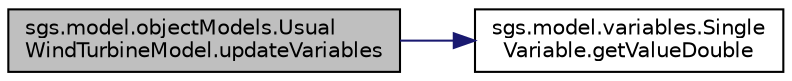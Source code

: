 digraph "sgs.model.objectModels.UsualWindTurbineModel.updateVariables"
{
  edge [fontname="Helvetica",fontsize="10",labelfontname="Helvetica",labelfontsize="10"];
  node [fontname="Helvetica",fontsize="10",shape=record];
  rankdir="LR";
  Node1 [label="sgs.model.objectModels.Usual\lWindTurbineModel.updateVariables",height=0.2,width=0.4,color="black", fillcolor="grey75", style="filled" fontcolor="black"];
  Node1 -> Node2 [color="midnightblue",fontsize="10",style="solid",fontname="Helvetica"];
  Node2 [label="sgs.model.variables.Single\lVariable.getValueDouble",height=0.2,width=0.4,color="black", fillcolor="white", style="filled",URL="$classsgs_1_1model_1_1variables_1_1_single_variable.html#afd6eb2b56a2859de9315a5babcb6371f"];
}
